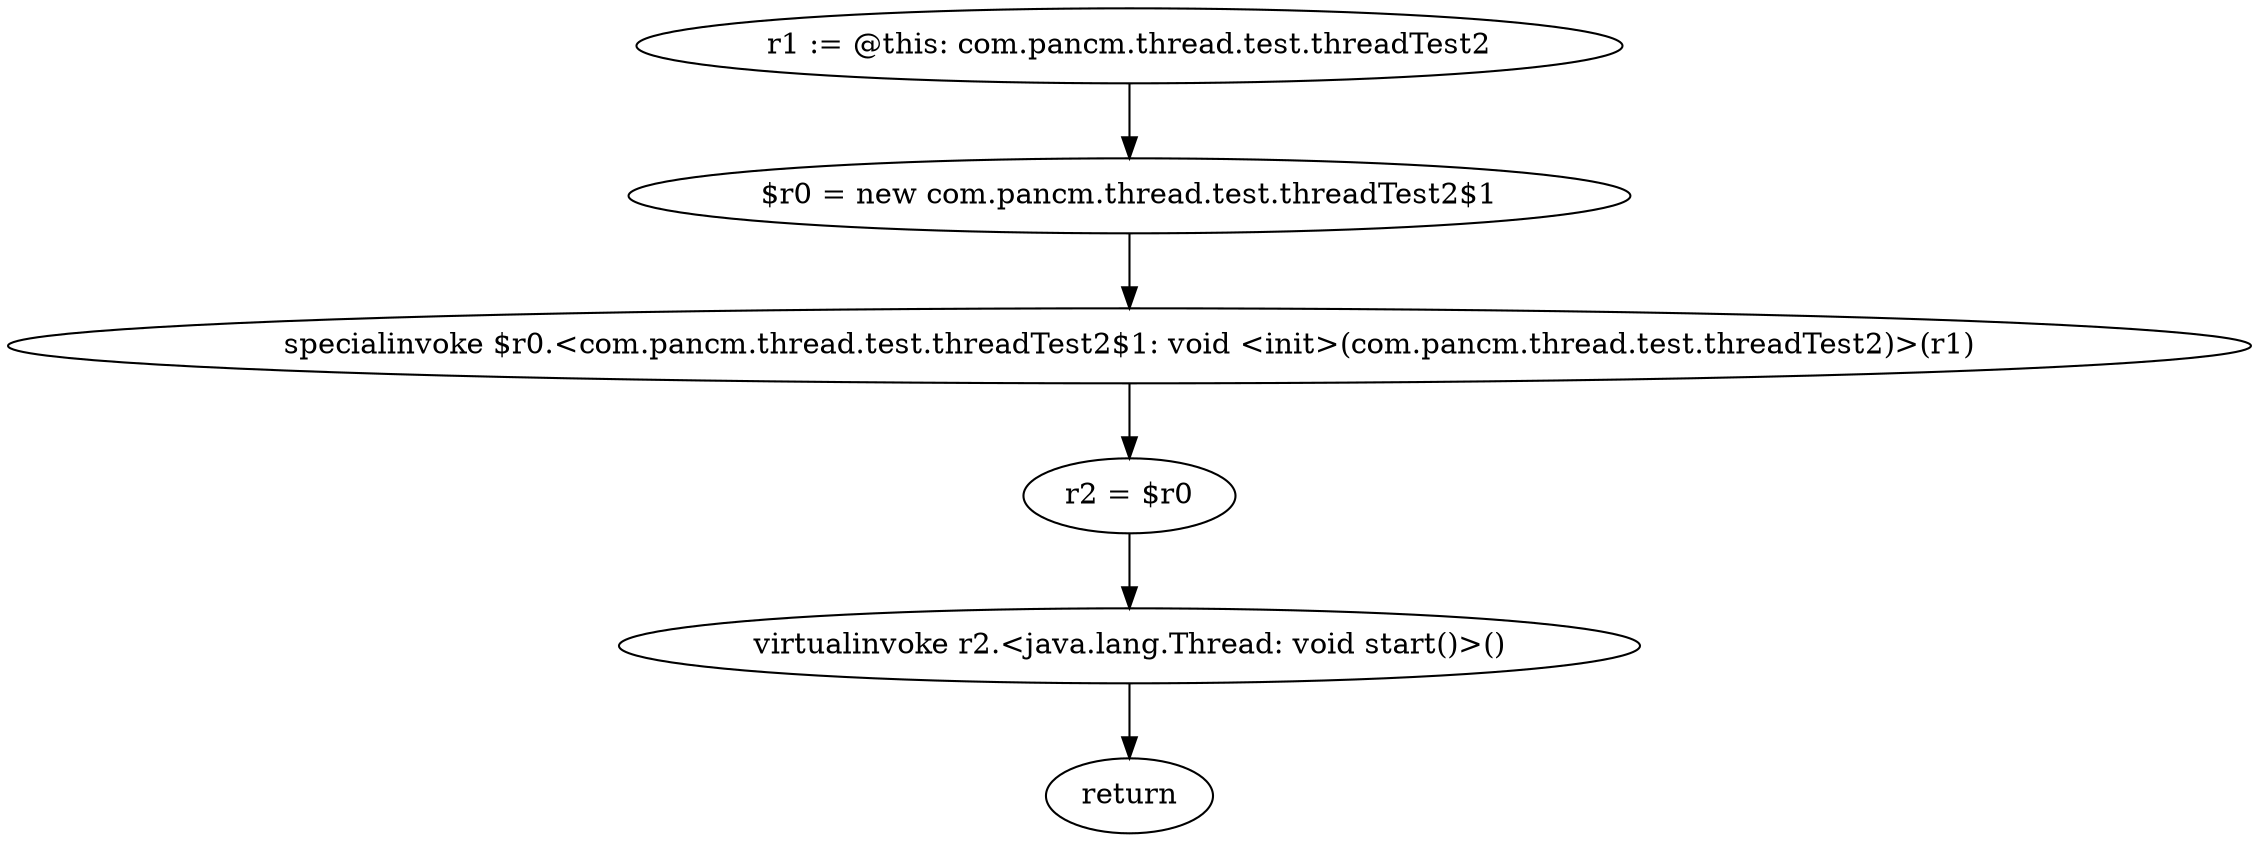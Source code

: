 digraph "unitGraph" {
    "r1 := @this: com.pancm.thread.test.threadTest2"
    "$r0 = new com.pancm.thread.test.threadTest2$1"
    "specialinvoke $r0.<com.pancm.thread.test.threadTest2$1: void <init>(com.pancm.thread.test.threadTest2)>(r1)"
    "r2 = $r0"
    "virtualinvoke r2.<java.lang.Thread: void start()>()"
    "return"
    "r1 := @this: com.pancm.thread.test.threadTest2"->"$r0 = new com.pancm.thread.test.threadTest2$1";
    "$r0 = new com.pancm.thread.test.threadTest2$1"->"specialinvoke $r0.<com.pancm.thread.test.threadTest2$1: void <init>(com.pancm.thread.test.threadTest2)>(r1)";
    "specialinvoke $r0.<com.pancm.thread.test.threadTest2$1: void <init>(com.pancm.thread.test.threadTest2)>(r1)"->"r2 = $r0";
    "r2 = $r0"->"virtualinvoke r2.<java.lang.Thread: void start()>()";
    "virtualinvoke r2.<java.lang.Thread: void start()>()"->"return";
}
